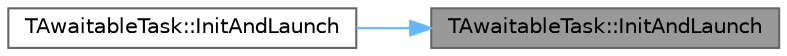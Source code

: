 digraph "TAwaitableTask::InitAndLaunch"
{
 // INTERACTIVE_SVG=YES
 // LATEX_PDF_SIZE
  bgcolor="transparent";
  edge [fontname=Helvetica,fontsize=10,labelfontname=Helvetica,labelfontsize=10];
  node [fontname=Helvetica,fontsize=10,shape=box,height=0.2,width=0.4];
  rankdir="RL";
  Node1 [id="Node000001",label="TAwaitableTask::InitAndLaunch",height=0.2,width=0.4,color="gray40", fillcolor="grey60", style="filled", fontcolor="black",tooltip=" "];
  Node1 -> Node2 [id="edge1_Node000001_Node000002",dir="back",color="steelblue1",style="solid",tooltip=" "];
  Node2 [id="Node000002",label="TAwaitableTask::InitAndLaunch",height=0.2,width=0.4,color="grey40", fillcolor="white", style="filled",URL="$d2/dd0/classTAwaitableTask.html#a936d93d22d2b9bc944006ffe30de5aec",tooltip=" "];
}
